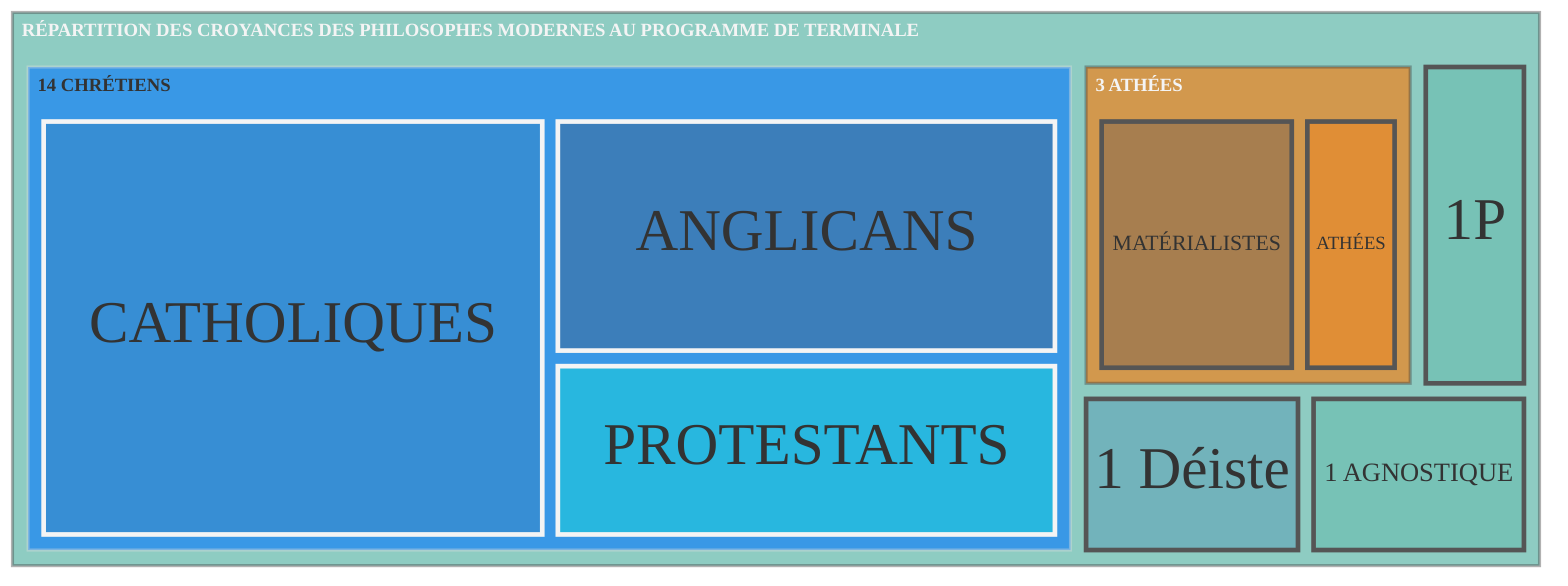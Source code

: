 ---
config:
  theme: neutral
  themeVariables:
    fontFamily: verdana
  treemap:
    showValues: false
    labelFontSize: 24
---
treemap-beta
"RÉPARTITION DES CROYANCES DES PHILOSOPHES MODERNES AU PROGRAMME DE TERMINALE":::menthe
  "11 PAÏENS":0:::ocre
  "1B":0%% Bouddhistes
  "1T":0%% Taoïstes
  "14 CHRÉTIENS":::azul
    "CHRÉTIENS":0:::azul
    "CATHOLIQUES":7:::bleu
    "ANGLICANS":4:::ardoise
    "PROTESTANTS":3:::turquoise
  "1 JUIF":0:::bleu
  "2 MUSULMANS":0:::turquoise%% Musulmans
  "1P":1:::menthe%% Panthéistes
  "1 Déiste":1:::bleu%% Déiste (Rousseau)
  "3 ATHÉES":::orange
    "ATHÉES":1:::orange
    "MATÉRIALISTES":2:::ardoise
  "1 AGNOSTIQUE":1:::menthe
classDef azul fill:#07F
classDef turquoise fill:#0FC
classDef orange fill:#F70
classDef ocre fill:#963
classDef bleu fill:#37A
classDef menthe fill:#4A9
classDef marron fill:#544
classDef ardoise fill:#445